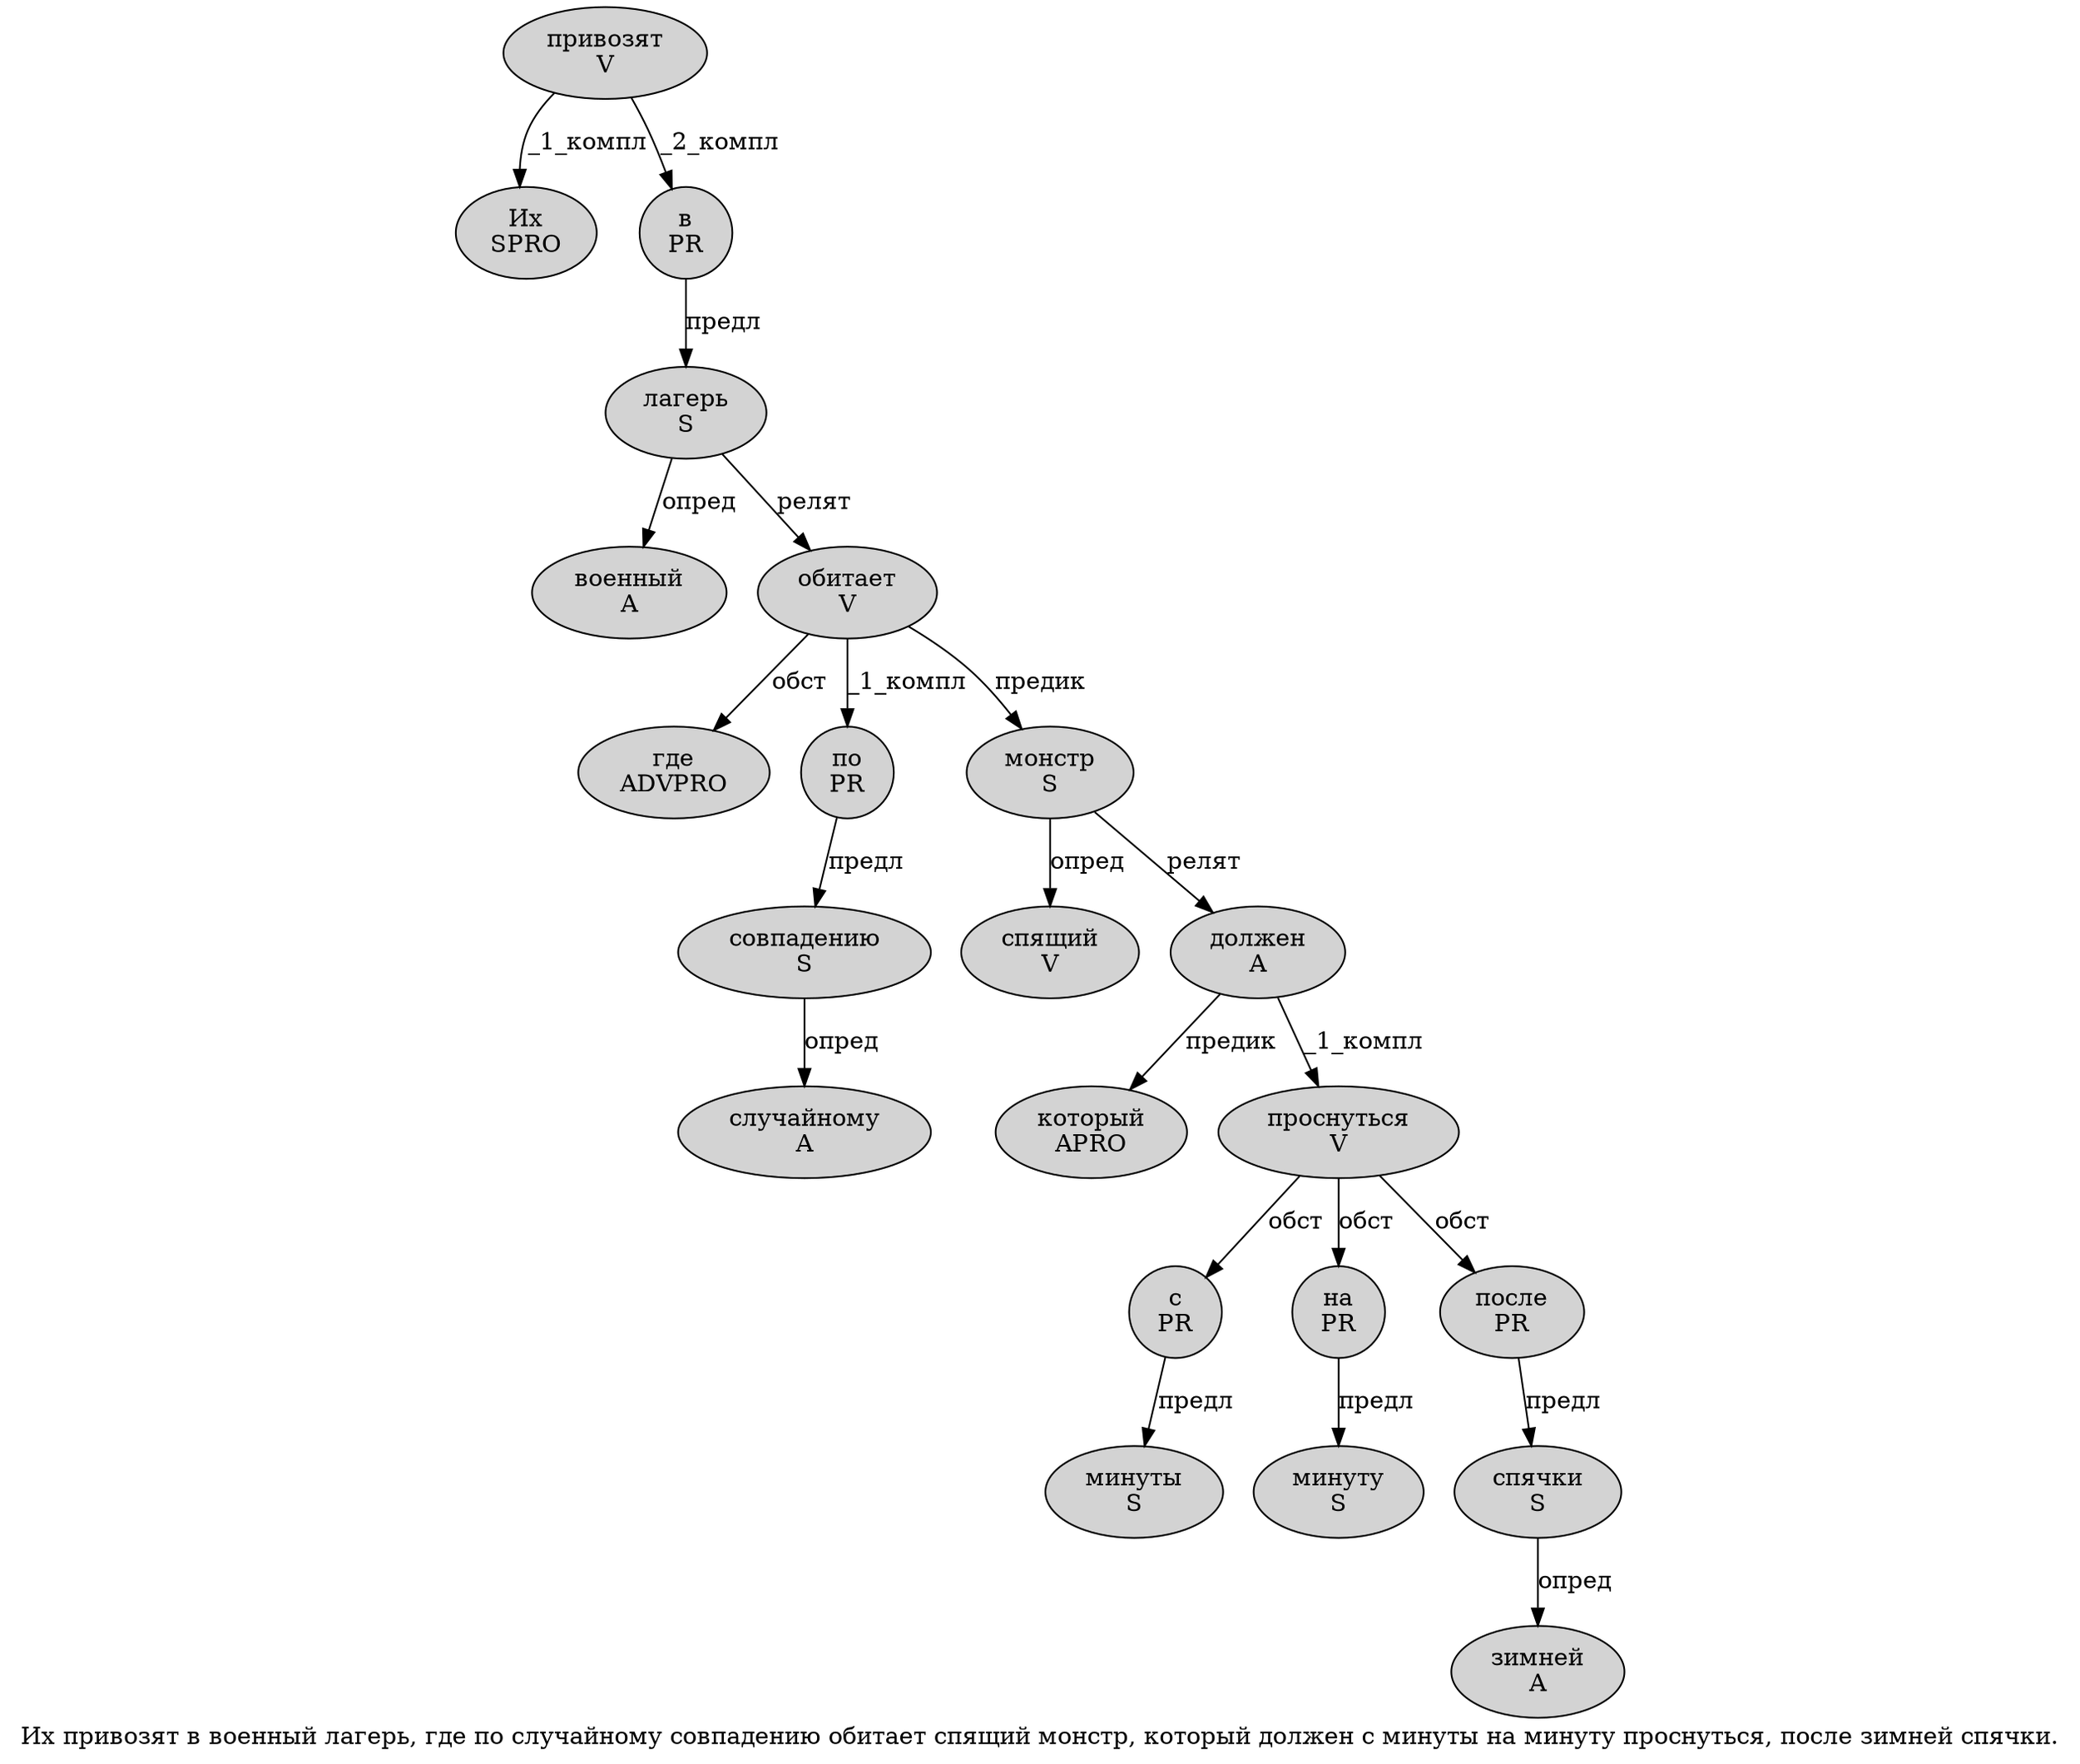 digraph SENTENCE_4777 {
	graph [label="Их привозят в военный лагерь, где по случайному совпадению обитает спящий монстр, который должен с минуты на минуту проснуться, после зимней спячки."]
	node [style=filled]
		0 [label="Их
SPRO" color="" fillcolor=lightgray penwidth=1 shape=ellipse]
		1 [label="привозят
V" color="" fillcolor=lightgray penwidth=1 shape=ellipse]
		2 [label="в
PR" color="" fillcolor=lightgray penwidth=1 shape=ellipse]
		3 [label="военный
A" color="" fillcolor=lightgray penwidth=1 shape=ellipse]
		4 [label="лагерь
S" color="" fillcolor=lightgray penwidth=1 shape=ellipse]
		6 [label="где
ADVPRO" color="" fillcolor=lightgray penwidth=1 shape=ellipse]
		7 [label="по
PR" color="" fillcolor=lightgray penwidth=1 shape=ellipse]
		8 [label="случайному
A" color="" fillcolor=lightgray penwidth=1 shape=ellipse]
		9 [label="совпадению
S" color="" fillcolor=lightgray penwidth=1 shape=ellipse]
		10 [label="обитает
V" color="" fillcolor=lightgray penwidth=1 shape=ellipse]
		11 [label="спящий
V" color="" fillcolor=lightgray penwidth=1 shape=ellipse]
		12 [label="монстр
S" color="" fillcolor=lightgray penwidth=1 shape=ellipse]
		14 [label="который
APRO" color="" fillcolor=lightgray penwidth=1 shape=ellipse]
		15 [label="должен
A" color="" fillcolor=lightgray penwidth=1 shape=ellipse]
		16 [label="с
PR" color="" fillcolor=lightgray penwidth=1 shape=ellipse]
		17 [label="минуты
S" color="" fillcolor=lightgray penwidth=1 shape=ellipse]
		18 [label="на
PR" color="" fillcolor=lightgray penwidth=1 shape=ellipse]
		19 [label="минуту
S" color="" fillcolor=lightgray penwidth=1 shape=ellipse]
		20 [label="проснуться
V" color="" fillcolor=lightgray penwidth=1 shape=ellipse]
		22 [label="после
PR" color="" fillcolor=lightgray penwidth=1 shape=ellipse]
		23 [label="зимней
A" color="" fillcolor=lightgray penwidth=1 shape=ellipse]
		24 [label="спячки
S" color="" fillcolor=lightgray penwidth=1 shape=ellipse]
			22 -> 24 [label="предл"]
			16 -> 17 [label="предл"]
			4 -> 3 [label="опред"]
			4 -> 10 [label="релят"]
			9 -> 8 [label="опред"]
			1 -> 0 [label="_1_компл"]
			1 -> 2 [label="_2_компл"]
			18 -> 19 [label="предл"]
			2 -> 4 [label="предл"]
			24 -> 23 [label="опред"]
			20 -> 16 [label="обст"]
			20 -> 18 [label="обст"]
			20 -> 22 [label="обст"]
			7 -> 9 [label="предл"]
			10 -> 6 [label="обст"]
			10 -> 7 [label="_1_компл"]
			10 -> 12 [label="предик"]
			15 -> 14 [label="предик"]
			15 -> 20 [label="_1_компл"]
			12 -> 11 [label="опред"]
			12 -> 15 [label="релят"]
}
